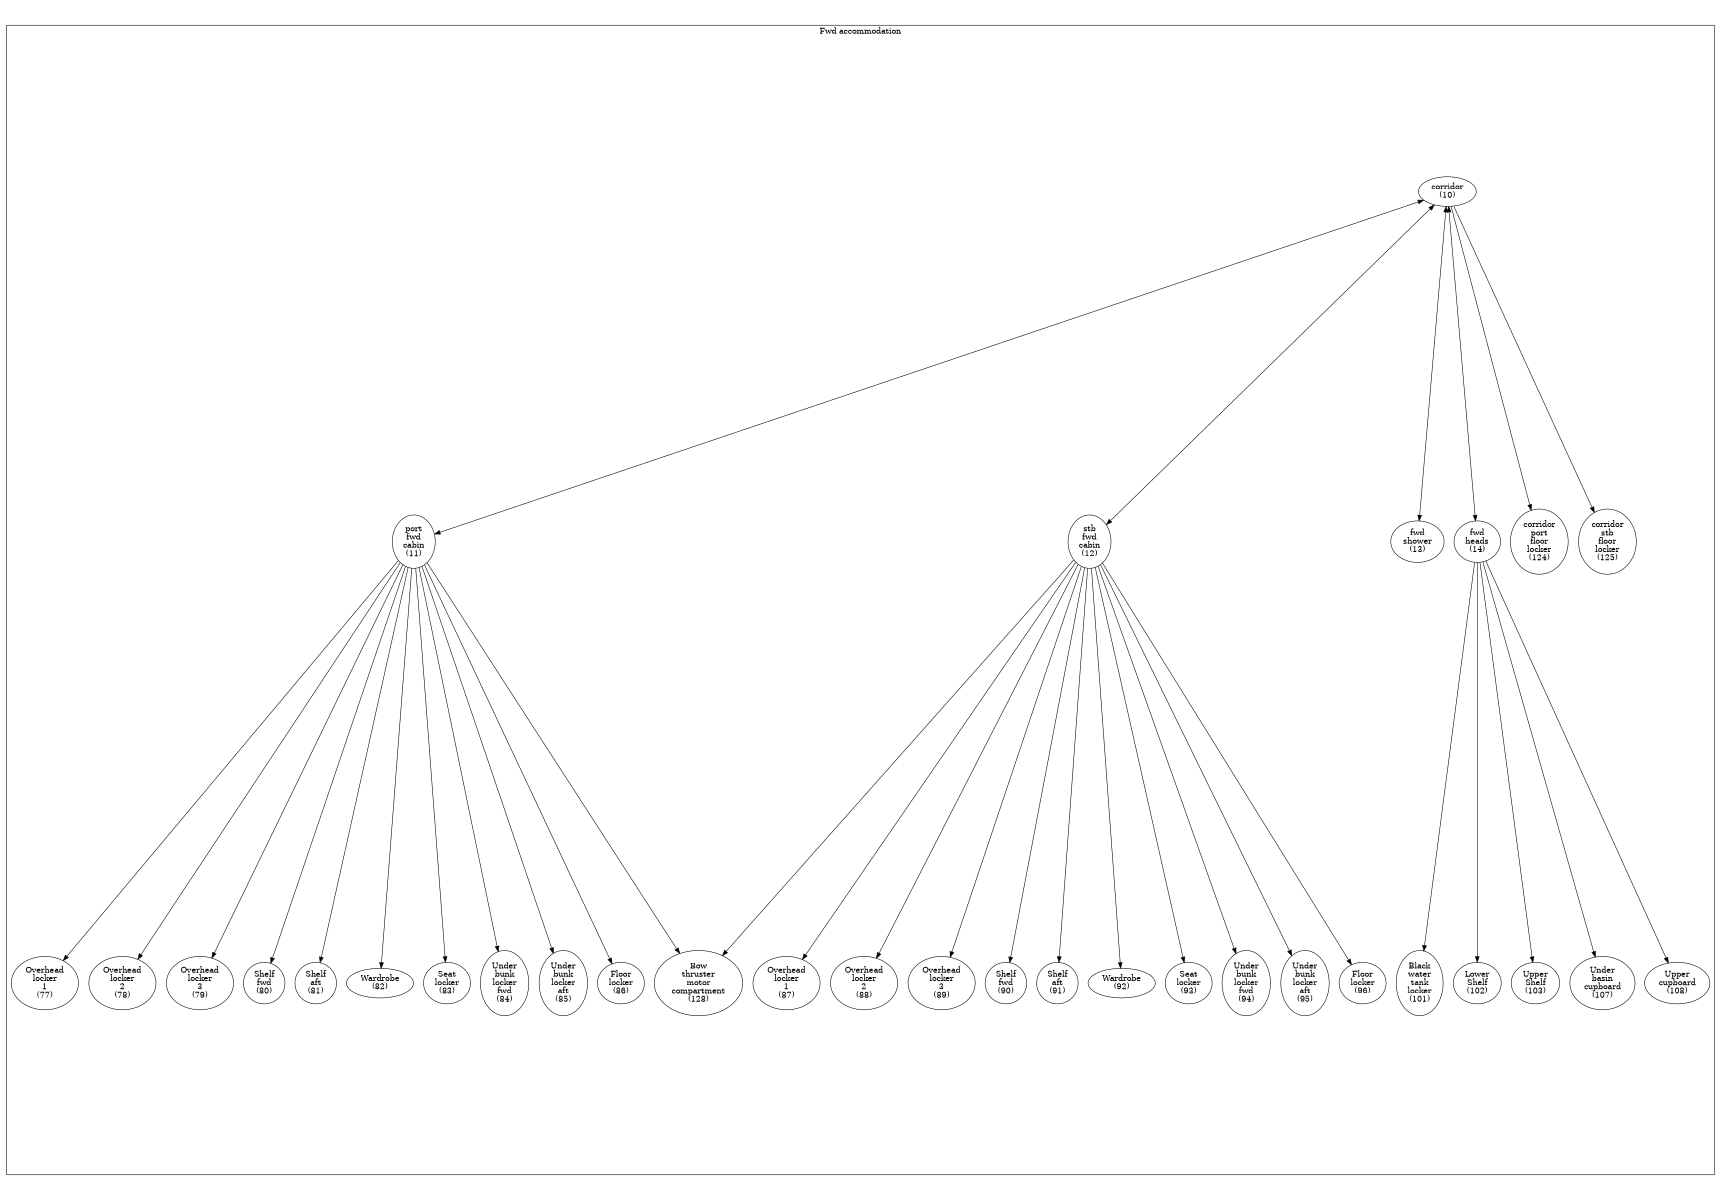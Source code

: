 digraph namadgi3 {
  size="11.5,8";
  ratio=fill;
    S10  [label="corridor
(10)"];
    S11  [label="port
fwd
cabin
(11)"];
    S12  [label="stb
fwd
cabin
(12)"];
    S13  [label="fwd
shower
(13)"];
    S14  [label="fwd
heads
(14)"];
    S77  [label="Overhead
locker
1
(77)"];
    S78  [label="Overhead
locker
2
(78)"];
    S79  [label="Overhead
locker
3
(79)"];
    S80  [label="Shelf
fwd
(80)"];
    S81  [label="Shelf
aft
(81)"];
    S82  [label="Wardrobe
(82)"];
    S83  [label="Seat
locker
(83)"];
    S84  [label="Under
bunk
locker
fwd
(84)"];
    S85  [label="Under
bunk
locker
aft
(85)"];
    S86  [label="Floor
locker
(86)"];
    S87  [label="Overhead
locker
1
(87)"];
    S88  [label="Overhead
locker
2
(88)"];
    S89  [label="Overhead
locker
3
(89)"];
    S90  [label="Shelf
fwd
(90)"];
    S91  [label="Shelf
aft
(91)"];
    S92  [label="Wardrobe
(92)"];
    S93  [label="Seat
locker
(93)"];
    S94  [label="Under
bunk
locker
fwd
(94)"];
    S95  [label="Under
bunk
locker
aft
(95)"];
    S96  [label="Floor
locker
(96)"];
    S101  [label="Black
water
tank
locker
(101)"];
    S102  [label="Lower
Shelf
(102)"];
    S103  [label="Upper
Shelf
(103)"];
    S107  [label="Under
basin
cupboard
(107)"];
    S108  [label="Upper
cupboard
(108)"];
    S124  [label="corridor
port
floor
locker
(124)"];
    S125  [label="corridor
stb
floor
locker
(125)"];
    S128  [label="Bow
thruster
motor
compartment
(128)"];

   S10 -> S13 [dir="both"];
   S10 -> S11 [dir="both"];
   S10 -> S12 [dir="both"];
   S10 -> S14 [dir="both"];
   S10 -> S124;
   S10 -> S125;
   S11 -> S77;
   S11 -> S78;
   S11 -> S79;
   S11 -> S80;
   S11 -> S81;
   S11 -> S82;
   S11 -> S83;
   S11 -> S84;
   S11 -> S85;
   S11 -> S86;
   S12 -> S87;
   S12 -> S88;
   S12 -> S89;
   S12 -> S90;
   S12 -> S91;
   S12 -> S92;
   S12 -> S93;
   S12 -> S94;
   S12 -> S95;
   S12 -> S96;
   S11 -> S128;
   S12 -> S128;
   S14 -> S107;
   S14 -> S101;
   S14 -> S102;
   S14 -> S103;
   S14 -> S108;
   subgraph "cluster_Fwd accommodation"  {label="Fwd accommodation"; S10; S11; S12; S13; S14; S77; S78; S79; S80; S81; S82; S83; S84; S85; S86; S87; S88; S89; S90; S91; S92; S93; S94; S95; S96; S101; S102; S103; S107; S108; S124; S125; S128; }
}
